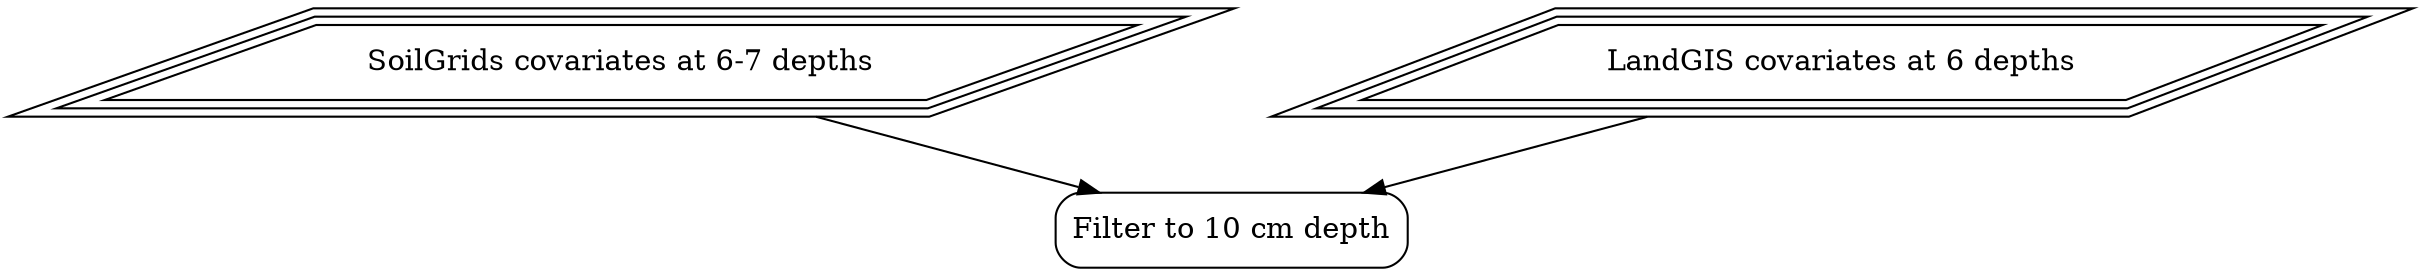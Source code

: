 digraph {
    //node[shape="parallelogram"]
    //    ExtraCovars [label="Min, max, mean of srad, wind, vapr"]
    node[shape="parallelogram", peripheries=3]
        SoilGrids [label="SoilGrids covariates at 6-7 depths"]
        LandGIS [label="LandGIS covariates at 6 depths"]
    node[shape="Mrecord"]
    
    {SoilGrids, LandGIS} -> "Filter to 10 cm depth"
}
